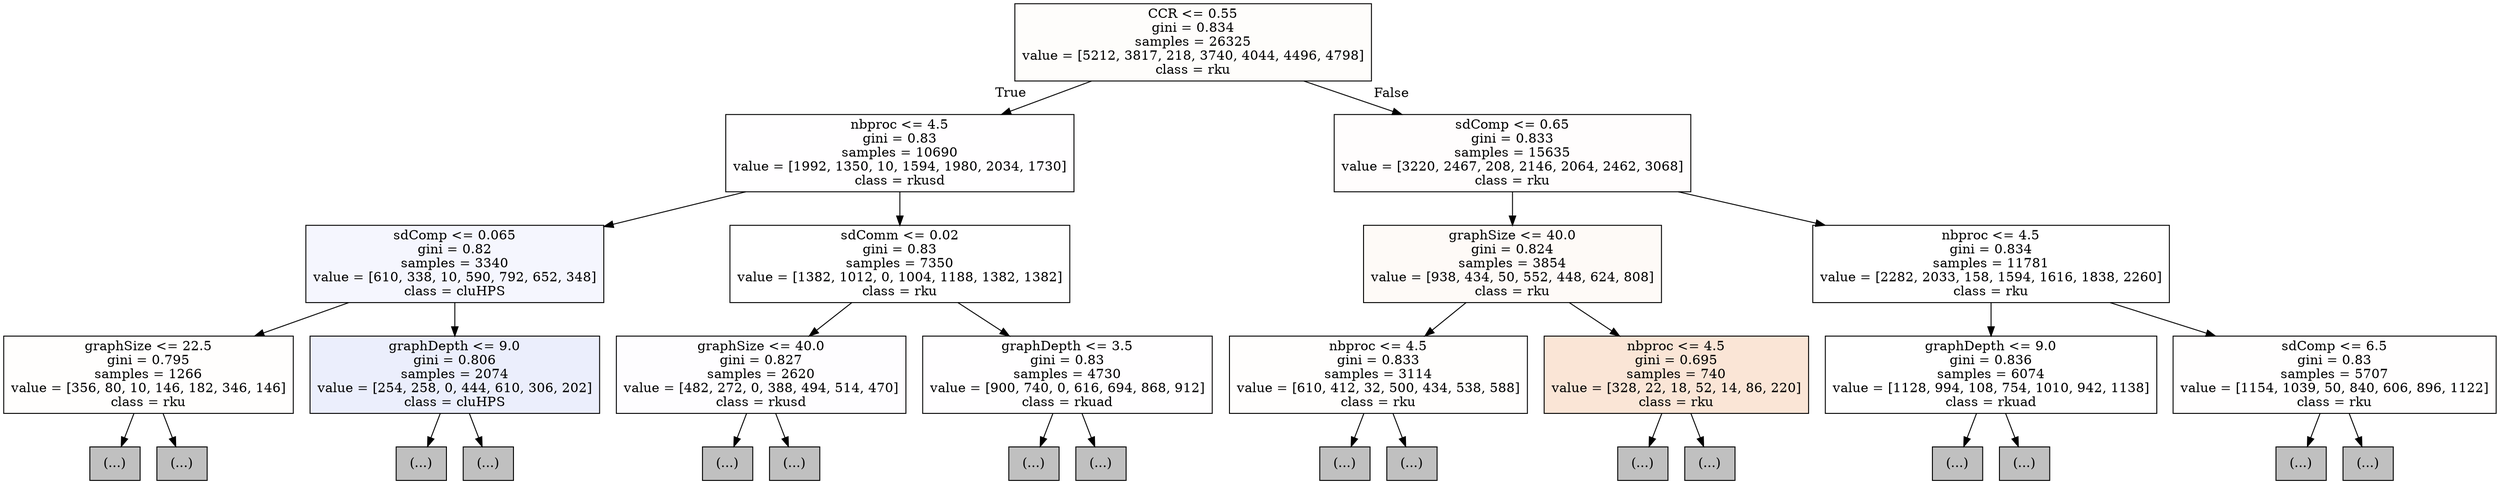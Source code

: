 digraph Tree {
node [shape=box, style="filled", color="black"] ;
0 [label="CCR <= 0.55\ngini = 0.834\nsamples = 26325\nvalue = [5212, 3817, 218, 3740, 4044, 4496, 4798]\nclass = rku", fillcolor="#fefdfb"] ;
1 [label="nbproc <= 4.5\ngini = 0.83\nsamples = 10690\nvalue = [1992, 1350, 10, 1594, 1980, 2034, 1730]\nclass = rkusd", fillcolor="#fffeff"] ;
0 -> 1 [labeldistance=2.5, labelangle=45, headlabel="True"] ;
2 [label="sdComp <= 0.065\ngini = 0.82\nsamples = 3340\nvalue = [610, 338, 10, 590, 792, 652, 348]\nclass = cluHPS", fillcolor="#f5f6fe"] ;
1 -> 2 ;
3 [label="graphSize <= 22.5\ngini = 0.795\nsamples = 1266\nvalue = [356, 80, 10, 146, 182, 346, 146]\nclass = rku", fillcolor="#fffefd"] ;
2 -> 3 ;
4 [label="(...)", fillcolor="#C0C0C0"] ;
3 -> 4 ;
25 [label="(...)", fillcolor="#C0C0C0"] ;
3 -> 25 ;
88 [label="graphDepth <= 9.0\ngini = 0.806\nsamples = 2074\nvalue = [254, 258, 0, 444, 610, 306, 202]\nclass = cluHPS", fillcolor="#ebeefc"] ;
2 -> 88 ;
89 [label="(...)", fillcolor="#C0C0C0"] ;
88 -> 89 ;
112 [label="(...)", fillcolor="#C0C0C0"] ;
88 -> 112 ;
133 [label="sdComm <= 0.02\ngini = 0.83\nsamples = 7350\nvalue = [1382, 1012, 0, 1004, 1188, 1382, 1382]\nclass = rku", fillcolor="#ffffff"] ;
1 -> 133 ;
134 [label="graphSize <= 40.0\ngini = 0.827\nsamples = 2620\nvalue = [482, 272, 0, 388, 494, 514, 470]\nclass = rkusd", fillcolor="#fefdff"] ;
133 -> 134 ;
135 [label="(...)", fillcolor="#C0C0C0"] ;
134 -> 135 ;
158 [label="(...)", fillcolor="#C0C0C0"] ;
134 -> 158 ;
177 [label="graphDepth <= 3.5\ngini = 0.83\nsamples = 4730\nvalue = [900, 740, 0, 616, 694, 868, 912]\nclass = rkuad", fillcolor="#fffeff"] ;
133 -> 177 ;
178 [label="(...)", fillcolor="#C0C0C0"] ;
177 -> 178 ;
189 [label="(...)", fillcolor="#C0C0C0"] ;
177 -> 189 ;
260 [label="sdComp <= 0.65\ngini = 0.833\nsamples = 15635\nvalue = [3220, 2467, 208, 2146, 2064, 2462, 3068]\nclass = rku", fillcolor="#fffdfd"] ;
0 -> 260 [labeldistance=2.5, labelangle=-45, headlabel="False"] ;
261 [label="graphSize <= 40.0\ngini = 0.824\nsamples = 3854\nvalue = [938, 434, 50, 552, 448, 624, 808]\nclass = rku", fillcolor="#fefaf7"] ;
260 -> 261 ;
262 [label="nbproc <= 4.5\ngini = 0.833\nsamples = 3114\nvalue = [610, 412, 32, 500, 434, 538, 588]\nclass = rku", fillcolor="#fffefd"] ;
261 -> 262 ;
263 [label="(...)", fillcolor="#C0C0C0"] ;
262 -> 263 ;
310 [label="(...)", fillcolor="#C0C0C0"] ;
262 -> 310 ;
355 [label="nbproc <= 4.5\ngini = 0.695\nsamples = 740\nvalue = [328, 22, 18, 52, 14, 86, 220]\nclass = rku", fillcolor="#fae5d6"] ;
261 -> 355 ;
356 [label="(...)", fillcolor="#C0C0C0"] ;
355 -> 356 ;
399 [label="(...)", fillcolor="#C0C0C0"] ;
355 -> 399 ;
444 [label="nbproc <= 4.5\ngini = 0.834\nsamples = 11781\nvalue = [2282, 2033, 158, 1594, 1616, 1838, 2260]\nclass = rku", fillcolor="#ffffff"] ;
260 -> 444 ;
445 [label="graphDepth <= 9.0\ngini = 0.836\nsamples = 6074\nvalue = [1128, 994, 108, 754, 1010, 942, 1138]\nclass = rkuad", fillcolor="#ffffff"] ;
444 -> 445 ;
446 [label="(...)", fillcolor="#C0C0C0"] ;
445 -> 446 ;
541 [label="(...)", fillcolor="#C0C0C0"] ;
445 -> 541 ;
630 [label="sdComp <= 6.5\ngini = 0.83\nsamples = 5707\nvalue = [1154, 1039, 50, 840, 606, 896, 1122]\nclass = rku", fillcolor="#fffefe"] ;
444 -> 630 ;
631 [label="(...)", fillcolor="#C0C0C0"] ;
630 -> 631 ;
766 [label="(...)", fillcolor="#C0C0C0"] ;
630 -> 766 ;
}